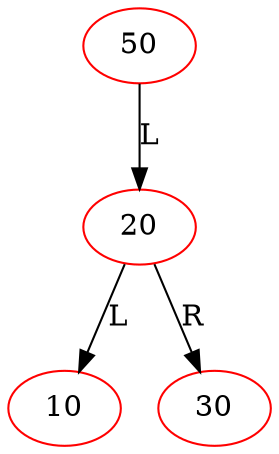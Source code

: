 digraph BiTreeBiTreeInsert {
"50" -> {"20"} [label="L"]
"20" -> {"10"} [label="L"]
"20" -> {"30"} [label="R"]
"50" [color=red]
"20" [color=red]
"10" [color=red]
"30" [color=red]
}
